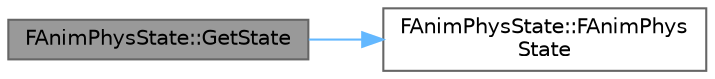 digraph "FAnimPhysState::GetState"
{
 // INTERACTIVE_SVG=YES
 // LATEX_PDF_SIZE
  bgcolor="transparent";
  edge [fontname=Helvetica,fontsize=10,labelfontname=Helvetica,labelfontsize=10];
  node [fontname=Helvetica,fontsize=10,shape=box,height=0.2,width=0.4];
  rankdir="LR";
  Node1 [id="Node000001",label="FAnimPhysState::GetState",height=0.2,width=0.4,color="gray40", fillcolor="grey60", style="filled", fontcolor="black",tooltip=" "];
  Node1 -> Node2 [id="edge1_Node000001_Node000002",color="steelblue1",style="solid",tooltip=" "];
  Node2 [id="Node000002",label="FAnimPhysState::FAnimPhys\lState",height=0.2,width=0.4,color="grey40", fillcolor="white", style="filled",URL="$dd/d96/classFAnimPhysState.html#aa2e38e9f01a6b689a25c12dcafd98dd1",tooltip=" "];
}

